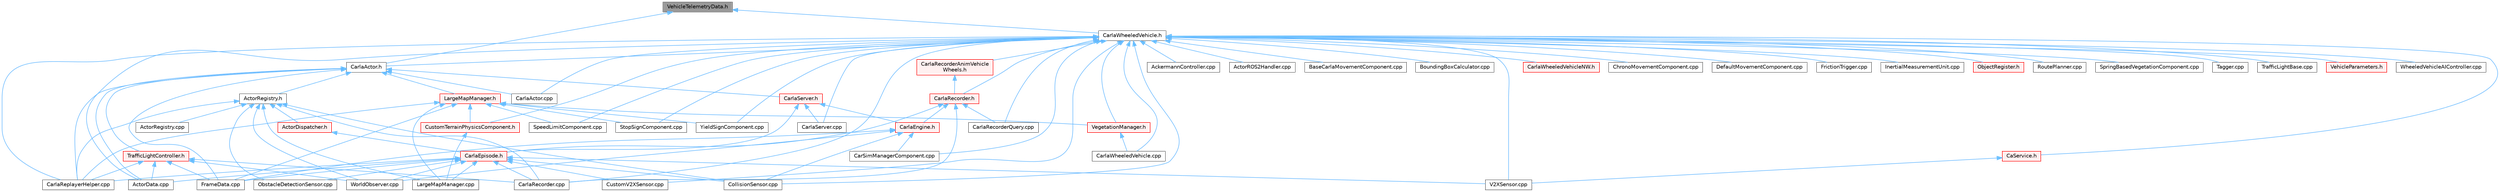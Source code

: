 digraph "VehicleTelemetryData.h"
{
 // INTERACTIVE_SVG=YES
 // LATEX_PDF_SIZE
  bgcolor="transparent";
  edge [fontname=Helvetica,fontsize=10,labelfontname=Helvetica,labelfontsize=10];
  node [fontname=Helvetica,fontsize=10,shape=box,height=0.2,width=0.4];
  Node1 [id="Node000001",label="VehicleTelemetryData.h",height=0.2,width=0.4,color="gray40", fillcolor="grey60", style="filled", fontcolor="black",tooltip=" "];
  Node1 -> Node2 [id="edge1_Node000001_Node000002",dir="back",color="steelblue1",style="solid",tooltip=" "];
  Node2 [id="Node000002",label="CarlaActor.h",height=0.2,width=0.4,color="grey40", fillcolor="white", style="filled",URL="$de/d36/CarlaActor_8h.html",tooltip=" "];
  Node2 -> Node3 [id="edge2_Node000002_Node000003",dir="back",color="steelblue1",style="solid",tooltip=" "];
  Node3 [id="Node000003",label="ActorData.cpp",height=0.2,width=0.4,color="grey40", fillcolor="white", style="filled",URL="$da/d7f/ActorData_8cpp.html",tooltip=" "];
  Node2 -> Node4 [id="edge3_Node000002_Node000004",dir="back",color="steelblue1",style="solid",tooltip=" "];
  Node4 [id="Node000004",label="ActorRegistry.h",height=0.2,width=0.4,color="grey40", fillcolor="white", style="filled",URL="$da/de4/ActorRegistry_8h.html",tooltip=" "];
  Node4 -> Node5 [id="edge4_Node000004_Node000005",dir="back",color="steelblue1",style="solid",tooltip=" "];
  Node5 [id="Node000005",label="ActorDispatcher.h",height=0.2,width=0.4,color="red", fillcolor="#FFF0F0", style="filled",URL="$dc/ddc/ActorDispatcher_8h.html",tooltip=" "];
  Node5 -> Node7 [id="edge5_Node000005_Node000007",dir="back",color="steelblue1",style="solid",tooltip=" "];
  Node7 [id="Node000007",label="CarlaEpisode.h",height=0.2,width=0.4,color="red", fillcolor="#FFF0F0", style="filled",URL="$de/db8/CarlaEpisode_8h.html",tooltip=" "];
  Node7 -> Node3 [id="edge6_Node000007_Node000003",dir="back",color="steelblue1",style="solid",tooltip=" "];
  Node7 -> Node42 [id="edge7_Node000007_Node000042",dir="back",color="steelblue1",style="solid",tooltip=" "];
  Node42 [id="Node000042",label="CarlaRecorder.cpp",height=0.2,width=0.4,color="grey40", fillcolor="white", style="filled",URL="$da/d49/CarlaRecorder_8cpp.html",tooltip=" "];
  Node7 -> Node16 [id="edge8_Node000007_Node000016",dir="back",color="steelblue1",style="solid",tooltip=" "];
  Node16 [id="Node000016",label="CarlaReplayerHelper.cpp",height=0.2,width=0.4,color="grey40", fillcolor="white", style="filled",URL="$d2/d32/CarlaReplayerHelper_8cpp.html",tooltip=" "];
  Node7 -> Node40 [id="edge9_Node000007_Node000040",dir="back",color="steelblue1",style="solid",tooltip=" "];
  Node40 [id="Node000040",label="CollisionSensor.cpp",height=0.2,width=0.4,color="grey40", fillcolor="white", style="filled",URL="$da/df0/CollisionSensor_8cpp.html",tooltip=" "];
  Node7 -> Node44 [id="edge10_Node000007_Node000044",dir="back",color="steelblue1",style="solid",tooltip=" "];
  Node44 [id="Node000044",label="CustomV2XSensor.cpp",height=0.2,width=0.4,color="grey40", fillcolor="white", style="filled",URL="$d8/d97/CustomV2XSensor_8cpp.html",tooltip=" "];
  Node7 -> Node22 [id="edge11_Node000007_Node000022",dir="back",color="steelblue1",style="solid",tooltip=" "];
  Node22 [id="Node000022",label="FrameData.cpp",height=0.2,width=0.4,color="grey40", fillcolor="white", style="filled",URL="$df/d8a/FrameData_8cpp.html",tooltip=" "];
  Node7 -> Node24 [id="edge12_Node000007_Node000024",dir="back",color="steelblue1",style="solid",tooltip=" "];
  Node24 [id="Node000024",label="LargeMapManager.cpp",height=0.2,width=0.4,color="grey40", fillcolor="white", style="filled",URL="$df/d6c/LargeMapManager_8cpp.html",tooltip=" "];
  Node7 -> Node41 [id="edge13_Node000007_Node000041",dir="back",color="steelblue1",style="solid",tooltip=" "];
  Node41 [id="Node000041",label="ObstacleDetectionSensor.cpp",height=0.2,width=0.4,color="grey40", fillcolor="white", style="filled",URL="$d2/d70/ObstacleDetectionSensor_8cpp.html",tooltip=" "];
  Node7 -> Node52 [id="edge14_Node000007_Node000052",dir="back",color="steelblue1",style="solid",tooltip=" "];
  Node52 [id="Node000052",label="V2XSensor.cpp",height=0.2,width=0.4,color="grey40", fillcolor="white", style="filled",URL="$d2/df9/V2XSensor_8cpp.html",tooltip=" "];
  Node7 -> Node95 [id="edge15_Node000007_Node000095",dir="back",color="steelblue1",style="solid",tooltip=" "];
  Node95 [id="Node000095",label="WorldObserver.cpp",height=0.2,width=0.4,color="grey40", fillcolor="white", style="filled",URL="$d9/de7/WorldObserver_8cpp.html",tooltip=" "];
  Node4 -> Node49 [id="edge16_Node000004_Node000049",dir="back",color="steelblue1",style="solid",tooltip=" "];
  Node49 [id="Node000049",label="ActorRegistry.cpp",height=0.2,width=0.4,color="grey40", fillcolor="white", style="filled",URL="$d3/df3/ActorRegistry_8cpp.html",tooltip=" "];
  Node4 -> Node42 [id="edge17_Node000004_Node000042",dir="back",color="steelblue1",style="solid",tooltip=" "];
  Node4 -> Node16 [id="edge18_Node000004_Node000016",dir="back",color="steelblue1",style="solid",tooltip=" "];
  Node4 -> Node40 [id="edge19_Node000004_Node000040",dir="back",color="steelblue1",style="solid",tooltip=" "];
  Node4 -> Node24 [id="edge20_Node000004_Node000024",dir="back",color="steelblue1",style="solid",tooltip=" "];
  Node4 -> Node41 [id="edge21_Node000004_Node000041",dir="back",color="steelblue1",style="solid",tooltip=" "];
  Node4 -> Node95 [id="edge22_Node000004_Node000095",dir="back",color="steelblue1",style="solid",tooltip=" "];
  Node2 -> Node13 [id="edge23_Node000002_Node000013",dir="back",color="steelblue1",style="solid",tooltip=" "];
  Node13 [id="Node000013",label="CarlaActor.cpp",height=0.2,width=0.4,color="grey40", fillcolor="white", style="filled",URL="$d3/d43/CarlaActor_8cpp.html",tooltip=" "];
  Node2 -> Node16 [id="edge24_Node000002_Node000016",dir="back",color="steelblue1",style="solid",tooltip=" "];
  Node2 -> Node96 [id="edge25_Node000002_Node000096",dir="back",color="steelblue1",style="solid",tooltip=" "];
  Node96 [id="Node000096",label="CarlaServer.h",height=0.2,width=0.4,color="red", fillcolor="#FFF0F0", style="filled",URL="$d0/d35/CarlaServer_8h.html",tooltip=" "];
  Node96 -> Node97 [id="edge26_Node000096_Node000097",dir="back",color="steelblue1",style="solid",tooltip=" "];
  Node97 [id="Node000097",label="CarlaEngine.h",height=0.2,width=0.4,color="red", fillcolor="#FFF0F0", style="filled",URL="$d0/d11/CarlaEngine_8h.html",tooltip=" "];
  Node97 -> Node99 [id="edge27_Node000097_Node000099",dir="back",color="steelblue1",style="solid",tooltip=" "];
  Node99 [id="Node000099",label="CarSimManagerComponent.cpp",height=0.2,width=0.4,color="grey40", fillcolor="white", style="filled",URL="$d2/d56/CarSimManagerComponent_8cpp.html",tooltip=" "];
  Node97 -> Node40 [id="edge28_Node000097_Node000040",dir="back",color="steelblue1",style="solid",tooltip=" "];
  Node97 -> Node22 [id="edge29_Node000097_Node000022",dir="back",color="steelblue1",style="solid",tooltip=" "];
  Node97 -> Node95 [id="edge30_Node000097_Node000095",dir="back",color="steelblue1",style="solid",tooltip=" "];
  Node96 -> Node7 [id="edge31_Node000096_Node000007",dir="back",color="steelblue1",style="solid",tooltip=" "];
  Node96 -> Node17 [id="edge32_Node000096_Node000017",dir="back",color="steelblue1",style="solid",tooltip=" "];
  Node17 [id="Node000017",label="CarlaServer.cpp",height=0.2,width=0.4,color="grey40", fillcolor="white", style="filled",URL="$db/d6c/CarlaServer_8cpp.html",tooltip=" "];
  Node2 -> Node22 [id="edge33_Node000002_Node000022",dir="back",color="steelblue1",style="solid",tooltip=" "];
  Node2 -> Node107 [id="edge34_Node000002_Node000107",dir="back",color="steelblue1",style="solid",tooltip=" "];
  Node107 [id="Node000107",label="LargeMapManager.h",height=0.2,width=0.4,color="red", fillcolor="#FFF0F0", style="filled",URL="$d3/d30/LargeMapManager_8h.html",tooltip=" "];
  Node107 -> Node16 [id="edge35_Node000107_Node000016",dir="back",color="steelblue1",style="solid",tooltip=" "];
  Node107 -> Node108 [id="edge36_Node000107_Node000108",dir="back",color="steelblue1",style="solid",tooltip=" "];
  Node108 [id="Node000108",label="CustomTerrainPhysicsComponent.h",height=0.2,width=0.4,color="red", fillcolor="#FFF0F0", style="filled",URL="$d1/d4f/CustomTerrainPhysicsComponent_8h.html",tooltip=" "];
  Node108 -> Node24 [id="edge37_Node000108_Node000024",dir="back",color="steelblue1",style="solid",tooltip=" "];
  Node107 -> Node22 [id="edge38_Node000107_Node000022",dir="back",color="steelblue1",style="solid",tooltip=" "];
  Node107 -> Node24 [id="edge39_Node000107_Node000024",dir="back",color="steelblue1",style="solid",tooltip=" "];
  Node107 -> Node31 [id="edge40_Node000107_Node000031",dir="back",color="steelblue1",style="solid",tooltip=" "];
  Node31 [id="Node000031",label="SpeedLimitComponent.cpp",height=0.2,width=0.4,color="grey40", fillcolor="white", style="filled",URL="$d2/dd9/SpeedLimitComponent_8cpp.html",tooltip=" "];
  Node107 -> Node32 [id="edge41_Node000107_Node000032",dir="back",color="steelblue1",style="solid",tooltip=" "];
  Node32 [id="Node000032",label="StopSignComponent.cpp",height=0.2,width=0.4,color="grey40", fillcolor="white", style="filled",URL="$d6/ddb/StopSignComponent_8cpp.html",tooltip=" "];
  Node107 -> Node112 [id="edge42_Node000107_Node000112",dir="back",color="steelblue1",style="solid",tooltip=" "];
  Node112 [id="Node000112",label="VegetationManager.h",height=0.2,width=0.4,color="red", fillcolor="#FFF0F0", style="filled",URL="$d9/d64/VegetationManager_8h.html",tooltip=" "];
  Node112 -> Node19 [id="edge43_Node000112_Node000019",dir="back",color="steelblue1",style="solid",tooltip=" "];
  Node19 [id="Node000019",label="CarlaWheeledVehicle.cpp",height=0.2,width=0.4,color="grey40", fillcolor="white", style="filled",URL="$dc/d65/CarlaWheeledVehicle_8cpp.html",tooltip=" "];
  Node107 -> Node39 [id="edge44_Node000107_Node000039",dir="back",color="steelblue1",style="solid",tooltip=" "];
  Node39 [id="Node000039",label="YieldSignComponent.cpp",height=0.2,width=0.4,color="grey40", fillcolor="white", style="filled",URL="$d4/d36/YieldSignComponent_8cpp.html",tooltip=" "];
  Node2 -> Node113 [id="edge45_Node000002_Node000113",dir="back",color="steelblue1",style="solid",tooltip=" "];
  Node113 [id="Node000113",label="TrafficLightController.h",height=0.2,width=0.4,color="red", fillcolor="#FFF0F0", style="filled",URL="$dd/d67/TrafficLightController_8h.html",tooltip=" "];
  Node113 -> Node3 [id="edge46_Node000113_Node000003",dir="back",color="steelblue1",style="solid",tooltip=" "];
  Node113 -> Node42 [id="edge47_Node000113_Node000042",dir="back",color="steelblue1",style="solid",tooltip=" "];
  Node113 -> Node16 [id="edge48_Node000113_Node000016",dir="back",color="steelblue1",style="solid",tooltip=" "];
  Node113 -> Node22 [id="edge49_Node000113_Node000022",dir="back",color="steelblue1",style="solid",tooltip=" "];
  Node113 -> Node95 [id="edge50_Node000113_Node000095",dir="back",color="steelblue1",style="solid",tooltip=" "];
  Node1 -> Node117 [id="edge51_Node000001_Node000117",dir="back",color="steelblue1",style="solid",tooltip=" "];
  Node117 [id="Node000117",label="CarlaWheeledVehicle.h",height=0.2,width=0.4,color="grey40", fillcolor="white", style="filled",URL="$d3/d00/CarlaWheeledVehicle_8h.html",tooltip=" "];
  Node117 -> Node118 [id="edge52_Node000117_Node000118",dir="back",color="steelblue1",style="solid",tooltip=" "];
  Node118 [id="Node000118",label="AckermannController.cpp",height=0.2,width=0.4,color="grey40", fillcolor="white", style="filled",URL="$d1/d47/AckermannController_8cpp.html",tooltip=" "];
  Node117 -> Node3 [id="edge53_Node000117_Node000003",dir="back",color="steelblue1",style="solid",tooltip=" "];
  Node117 -> Node119 [id="edge54_Node000117_Node000119",dir="back",color="steelblue1",style="solid",tooltip=" "];
  Node119 [id="Node000119",label="ActorROS2Handler.cpp",height=0.2,width=0.4,color="grey40", fillcolor="white", style="filled",URL="$d6/d65/ActorROS2Handler_8cpp.html",tooltip=" "];
  Node117 -> Node120 [id="edge55_Node000117_Node000120",dir="back",color="steelblue1",style="solid",tooltip=" "];
  Node120 [id="Node000120",label="BaseCarlaMovementComponent.cpp",height=0.2,width=0.4,color="grey40", fillcolor="white", style="filled",URL="$da/da6/BaseCarlaMovementComponent_8cpp.html",tooltip=" "];
  Node117 -> Node121 [id="edge56_Node000117_Node000121",dir="back",color="steelblue1",style="solid",tooltip=" "];
  Node121 [id="Node000121",label="BoundingBoxCalculator.cpp",height=0.2,width=0.4,color="grey40", fillcolor="white", style="filled",URL="$dd/dd8/BoundingBoxCalculator_8cpp.html",tooltip=" "];
  Node117 -> Node50 [id="edge57_Node000117_Node000050",dir="back",color="steelblue1",style="solid",tooltip=" "];
  Node50 [id="Node000050",label="CaService.h",height=0.2,width=0.4,color="red", fillcolor="#FFF0F0", style="filled",URL="$df/dd8/CaService_8h.html",tooltip=" "];
  Node50 -> Node52 [id="edge58_Node000050_Node000052",dir="back",color="steelblue1",style="solid",tooltip=" "];
  Node117 -> Node99 [id="edge59_Node000117_Node000099",dir="back",color="steelblue1",style="solid",tooltip=" "];
  Node117 -> Node13 [id="edge60_Node000117_Node000013",dir="back",color="steelblue1",style="solid",tooltip=" "];
  Node117 -> Node2 [id="edge61_Node000117_Node000002",dir="back",color="steelblue1",style="solid",tooltip=" "];
  Node117 -> Node42 [id="edge62_Node000117_Node000042",dir="back",color="steelblue1",style="solid",tooltip=" "];
  Node117 -> Node122 [id="edge63_Node000117_Node000122",dir="back",color="steelblue1",style="solid",tooltip=" "];
  Node122 [id="Node000122",label="CarlaRecorder.h",height=0.2,width=0.4,color="red", fillcolor="#FFF0F0", style="filled",URL="$d9/d6a/CarlaRecorder_8h.html",tooltip=" "];
  Node122 -> Node97 [id="edge64_Node000122_Node000097",dir="back",color="steelblue1",style="solid",tooltip=" "];
  Node122 -> Node7 [id="edge65_Node000122_Node000007",dir="back",color="steelblue1",style="solid",tooltip=" "];
  Node122 -> Node42 [id="edge66_Node000122_Node000042",dir="back",color="steelblue1",style="solid",tooltip=" "];
  Node122 -> Node141 [id="edge67_Node000122_Node000141",dir="back",color="steelblue1",style="solid",tooltip=" "];
  Node141 [id="Node000141",label="CarlaRecorderQuery.cpp",height=0.2,width=0.4,color="grey40", fillcolor="white", style="filled",URL="$de/dc6/CarlaRecorderQuery_8cpp.html",tooltip=" "];
  Node117 -> Node146 [id="edge68_Node000117_Node000146",dir="back",color="steelblue1",style="solid",tooltip=" "];
  Node146 [id="Node000146",label="CarlaRecorderAnimVehicle\lWheels.h",height=0.2,width=0.4,color="red", fillcolor="#FFF0F0", style="filled",URL="$d0/d5c/CarlaRecorderAnimVehicleWheels_8h.html",tooltip=" "];
  Node146 -> Node122 [id="edge69_Node000146_Node000122",dir="back",color="steelblue1",style="solid",tooltip=" "];
  Node117 -> Node141 [id="edge70_Node000117_Node000141",dir="back",color="steelblue1",style="solid",tooltip=" "];
  Node117 -> Node16 [id="edge71_Node000117_Node000016",dir="back",color="steelblue1",style="solid",tooltip=" "];
  Node117 -> Node17 [id="edge72_Node000117_Node000017",dir="back",color="steelblue1",style="solid",tooltip=" "];
  Node117 -> Node19 [id="edge73_Node000117_Node000019",dir="back",color="steelblue1",style="solid",tooltip=" "];
  Node117 -> Node150 [id="edge74_Node000117_Node000150",dir="back",color="steelblue1",style="solid",tooltip=" "];
  Node150 [id="Node000150",label="CarlaWheeledVehicleNW.h",height=0.2,width=0.4,color="red", fillcolor="#FFF0F0", style="filled",URL="$de/dba/CarlaWheeledVehicleNW_8h.html",tooltip=" "];
  Node117 -> Node152 [id="edge75_Node000117_Node000152",dir="back",color="steelblue1",style="solid",tooltip=" "];
  Node152 [id="Node000152",label="ChronoMovementComponent.cpp",height=0.2,width=0.4,color="grey40", fillcolor="white", style="filled",URL="$db/d1c/ChronoMovementComponent_8cpp.html",tooltip=" "];
  Node117 -> Node40 [id="edge76_Node000117_Node000040",dir="back",color="steelblue1",style="solid",tooltip=" "];
  Node117 -> Node108 [id="edge77_Node000117_Node000108",dir="back",color="steelblue1",style="solid",tooltip=" "];
  Node117 -> Node44 [id="edge78_Node000117_Node000044",dir="back",color="steelblue1",style="solid",tooltip=" "];
  Node117 -> Node153 [id="edge79_Node000117_Node000153",dir="back",color="steelblue1",style="solid",tooltip=" "];
  Node153 [id="Node000153",label="DefaultMovementComponent.cpp",height=0.2,width=0.4,color="grey40", fillcolor="white", style="filled",URL="$d1/d60/DefaultMovementComponent_8cpp.html",tooltip=" "];
  Node117 -> Node46 [id="edge80_Node000117_Node000046",dir="back",color="steelblue1",style="solid",tooltip=" "];
  Node46 [id="Node000046",label="FrictionTrigger.cpp",height=0.2,width=0.4,color="grey40", fillcolor="white", style="filled",URL="$d8/de2/FrictionTrigger_8cpp.html",tooltip=" "];
  Node117 -> Node60 [id="edge81_Node000117_Node000060",dir="back",color="steelblue1",style="solid",tooltip=" "];
  Node60 [id="Node000060",label="InertialMeasurementUnit.cpp",height=0.2,width=0.4,color="grey40", fillcolor="white", style="filled",URL="$d7/d78/InertialMeasurementUnit_8cpp.html",tooltip=" "];
  Node117 -> Node154 [id="edge82_Node000117_Node000154",dir="back",color="steelblue1",style="solid",tooltip=" "];
  Node154 [id="Node000154",label="ObjectRegister.h",height=0.2,width=0.4,color="red", fillcolor="#FFF0F0", style="filled",URL="$d4/d5b/ObjectRegister_8h.html",tooltip=" "];
  Node117 -> Node156 [id="edge83_Node000117_Node000156",dir="back",color="steelblue1",style="solid",tooltip=" "];
  Node156 [id="Node000156",label="RoutePlanner.cpp",height=0.2,width=0.4,color="grey40", fillcolor="white", style="filled",URL="$de/d45/RoutePlanner_8cpp.html",tooltip=" "];
  Node117 -> Node31 [id="edge84_Node000117_Node000031",dir="back",color="steelblue1",style="solid",tooltip=" "];
  Node117 -> Node157 [id="edge85_Node000117_Node000157",dir="back",color="steelblue1",style="solid",tooltip=" "];
  Node157 [id="Node000157",label="SpringBasedVegetationComponent.cpp",height=0.2,width=0.4,color="grey40", fillcolor="white", style="filled",URL="$db/d66/SpringBasedVegetationComponent_8cpp.html",tooltip=" "];
  Node117 -> Node32 [id="edge86_Node000117_Node000032",dir="back",color="steelblue1",style="solid",tooltip=" "];
  Node117 -> Node158 [id="edge87_Node000117_Node000158",dir="back",color="steelblue1",style="solid",tooltip=" "];
  Node158 [id="Node000158",label="Tagger.cpp",height=0.2,width=0.4,color="grey40", fillcolor="white", style="filled",URL="$d2/d35/Tagger_8cpp.html",tooltip=" "];
  Node117 -> Node33 [id="edge88_Node000117_Node000033",dir="back",color="steelblue1",style="solid",tooltip=" "];
  Node33 [id="Node000033",label="TrafficLightBase.cpp",height=0.2,width=0.4,color="grey40", fillcolor="white", style="filled",URL="$d2/d40/TrafficLightBase_8cpp.html",tooltip=" "];
  Node117 -> Node52 [id="edge89_Node000117_Node000052",dir="back",color="steelblue1",style="solid",tooltip=" "];
  Node117 -> Node112 [id="edge90_Node000117_Node000112",dir="back",color="steelblue1",style="solid",tooltip=" "];
  Node117 -> Node159 [id="edge91_Node000117_Node000159",dir="back",color="steelblue1",style="solid",tooltip=" "];
  Node159 [id="Node000159",label="VehicleParameters.h",height=0.2,width=0.4,color="red", fillcolor="#FFF0F0", style="filled",URL="$d1/d1b/VehicleParameters_8h.html",tooltip=" "];
  Node117 -> Node160 [id="edge92_Node000117_Node000160",dir="back",color="steelblue1",style="solid",tooltip=" "];
  Node160 [id="Node000160",label="WheeledVehicleAIController.cpp",height=0.2,width=0.4,color="grey40", fillcolor="white", style="filled",URL="$d8/de0/WheeledVehicleAIController_8cpp.html",tooltip=" "];
  Node117 -> Node39 [id="edge93_Node000117_Node000039",dir="back",color="steelblue1",style="solid",tooltip=" "];
}
